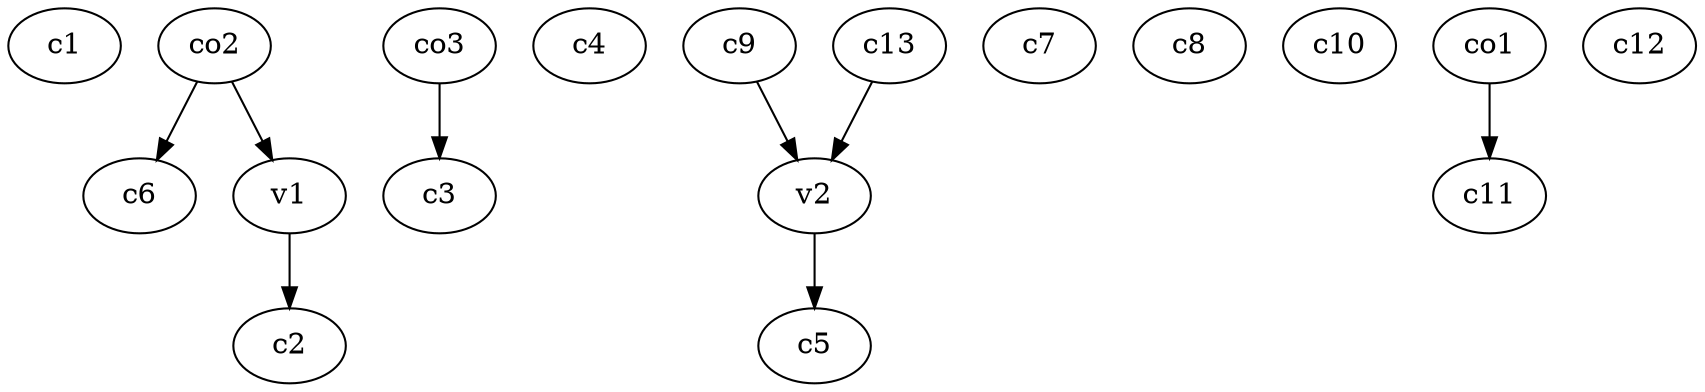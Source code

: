 strict digraph  {
c1;
c2;
c3;
c4;
c5;
c6;
c7;
c8;
c9;
c10;
c11;
c12;
c13;
v1;
v2;
co1;
co2;
co3;
c9 -> v2  [weight=1];
c13 -> v2  [weight=1];
v1 -> c2  [weight=1];
v2 -> c5  [weight=1];
co1 -> c11  [weight=1];
co2 -> c6  [weight=1];
co2 -> v1  [weight=1];
co3 -> c3  [weight=1];
}
